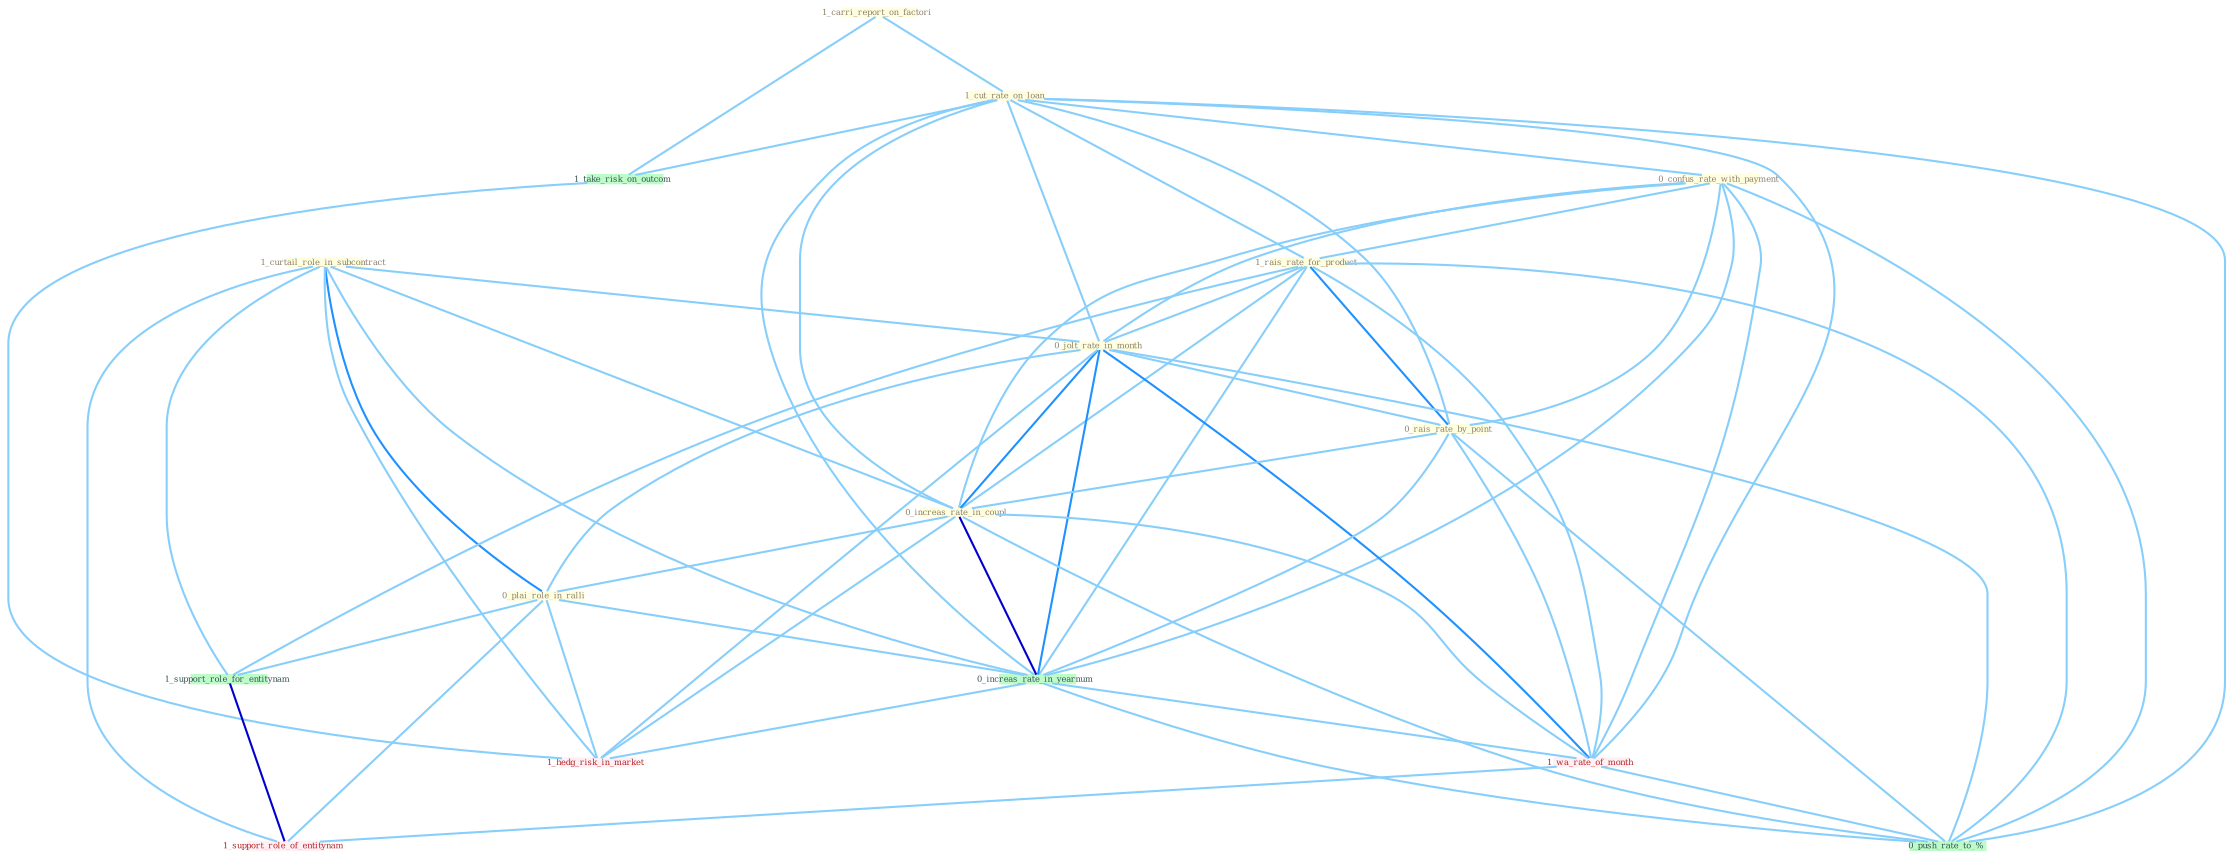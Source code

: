 Graph G{ 
    node
    [shape=polygon,style=filled,width=.5,height=.06,color="#BDFCC9",fixedsize=true,fontsize=4,
    fontcolor="#2f4f4f"];
    {node
    [color="#ffffe0", fontcolor="#8b7d6b"] "1_carri_report_on_factori " "1_cut_rate_on_loan " "1_curtail_role_in_subcontract " "0_confus_rate_with_payment " "1_rais_rate_for_product " "0_jolt_rate_in_month " "0_rais_rate_by_point " "0_increas_rate_in_coupl " "0_plai_role_in_ralli "}
{node [color="#fff0f5", fontcolor="#b22222"] "1_wa_rate_of_month " "1_support_role_of_entitynam " "1_hedg_risk_in_market "}
edge [color="#B0E2FF"];

	"1_carri_report_on_factori " -- "1_cut_rate_on_loan " [w="1", color="#87cefa" ];
	"1_carri_report_on_factori " -- "1_take_risk_on_outcom " [w="1", color="#87cefa" ];
	"1_cut_rate_on_loan " -- "0_confus_rate_with_payment " [w="1", color="#87cefa" ];
	"1_cut_rate_on_loan " -- "1_rais_rate_for_product " [w="1", color="#87cefa" ];
	"1_cut_rate_on_loan " -- "0_jolt_rate_in_month " [w="1", color="#87cefa" ];
	"1_cut_rate_on_loan " -- "0_rais_rate_by_point " [w="1", color="#87cefa" ];
	"1_cut_rate_on_loan " -- "0_increas_rate_in_coupl " [w="1", color="#87cefa" ];
	"1_cut_rate_on_loan " -- "0_increas_rate_in_yearnum " [w="1", color="#87cefa" ];
	"1_cut_rate_on_loan " -- "1_wa_rate_of_month " [w="1", color="#87cefa" ];
	"1_cut_rate_on_loan " -- "1_take_risk_on_outcom " [w="1", color="#87cefa" ];
	"1_cut_rate_on_loan " -- "0_push_rate_to_% " [w="1", color="#87cefa" ];
	"1_curtail_role_in_subcontract " -- "0_jolt_rate_in_month " [w="1", color="#87cefa" ];
	"1_curtail_role_in_subcontract " -- "0_increas_rate_in_coupl " [w="1", color="#87cefa" ];
	"1_curtail_role_in_subcontract " -- "0_plai_role_in_ralli " [w="2", color="#1e90ff" , len=0.8];
	"1_curtail_role_in_subcontract " -- "0_increas_rate_in_yearnum " [w="1", color="#87cefa" ];
	"1_curtail_role_in_subcontract " -- "1_support_role_for_entitynam " [w="1", color="#87cefa" ];
	"1_curtail_role_in_subcontract " -- "1_support_role_of_entitynam " [w="1", color="#87cefa" ];
	"1_curtail_role_in_subcontract " -- "1_hedg_risk_in_market " [w="1", color="#87cefa" ];
	"0_confus_rate_with_payment " -- "1_rais_rate_for_product " [w="1", color="#87cefa" ];
	"0_confus_rate_with_payment " -- "0_jolt_rate_in_month " [w="1", color="#87cefa" ];
	"0_confus_rate_with_payment " -- "0_rais_rate_by_point " [w="1", color="#87cefa" ];
	"0_confus_rate_with_payment " -- "0_increas_rate_in_coupl " [w="1", color="#87cefa" ];
	"0_confus_rate_with_payment " -- "0_increas_rate_in_yearnum " [w="1", color="#87cefa" ];
	"0_confus_rate_with_payment " -- "1_wa_rate_of_month " [w="1", color="#87cefa" ];
	"0_confus_rate_with_payment " -- "0_push_rate_to_% " [w="1", color="#87cefa" ];
	"1_rais_rate_for_product " -- "0_jolt_rate_in_month " [w="1", color="#87cefa" ];
	"1_rais_rate_for_product " -- "0_rais_rate_by_point " [w="2", color="#1e90ff" , len=0.8];
	"1_rais_rate_for_product " -- "0_increas_rate_in_coupl " [w="1", color="#87cefa" ];
	"1_rais_rate_for_product " -- "0_increas_rate_in_yearnum " [w="1", color="#87cefa" ];
	"1_rais_rate_for_product " -- "1_wa_rate_of_month " [w="1", color="#87cefa" ];
	"1_rais_rate_for_product " -- "1_support_role_for_entitynam " [w="1", color="#87cefa" ];
	"1_rais_rate_for_product " -- "0_push_rate_to_% " [w="1", color="#87cefa" ];
	"0_jolt_rate_in_month " -- "0_rais_rate_by_point " [w="1", color="#87cefa" ];
	"0_jolt_rate_in_month " -- "0_increas_rate_in_coupl " [w="2", color="#1e90ff" , len=0.8];
	"0_jolt_rate_in_month " -- "0_plai_role_in_ralli " [w="1", color="#87cefa" ];
	"0_jolt_rate_in_month " -- "0_increas_rate_in_yearnum " [w="2", color="#1e90ff" , len=0.8];
	"0_jolt_rate_in_month " -- "1_wa_rate_of_month " [w="2", color="#1e90ff" , len=0.8];
	"0_jolt_rate_in_month " -- "0_push_rate_to_% " [w="1", color="#87cefa" ];
	"0_jolt_rate_in_month " -- "1_hedg_risk_in_market " [w="1", color="#87cefa" ];
	"0_rais_rate_by_point " -- "0_increas_rate_in_coupl " [w="1", color="#87cefa" ];
	"0_rais_rate_by_point " -- "0_increas_rate_in_yearnum " [w="1", color="#87cefa" ];
	"0_rais_rate_by_point " -- "1_wa_rate_of_month " [w="1", color="#87cefa" ];
	"0_rais_rate_by_point " -- "0_push_rate_to_% " [w="1", color="#87cefa" ];
	"0_increas_rate_in_coupl " -- "0_plai_role_in_ralli " [w="1", color="#87cefa" ];
	"0_increas_rate_in_coupl " -- "0_increas_rate_in_yearnum " [w="3", color="#0000cd" , len=0.6];
	"0_increas_rate_in_coupl " -- "1_wa_rate_of_month " [w="1", color="#87cefa" ];
	"0_increas_rate_in_coupl " -- "0_push_rate_to_% " [w="1", color="#87cefa" ];
	"0_increas_rate_in_coupl " -- "1_hedg_risk_in_market " [w="1", color="#87cefa" ];
	"0_plai_role_in_ralli " -- "0_increas_rate_in_yearnum " [w="1", color="#87cefa" ];
	"0_plai_role_in_ralli " -- "1_support_role_for_entitynam " [w="1", color="#87cefa" ];
	"0_plai_role_in_ralli " -- "1_support_role_of_entitynam " [w="1", color="#87cefa" ];
	"0_plai_role_in_ralli " -- "1_hedg_risk_in_market " [w="1", color="#87cefa" ];
	"0_increas_rate_in_yearnum " -- "1_wa_rate_of_month " [w="1", color="#87cefa" ];
	"0_increas_rate_in_yearnum " -- "0_push_rate_to_% " [w="1", color="#87cefa" ];
	"0_increas_rate_in_yearnum " -- "1_hedg_risk_in_market " [w="1", color="#87cefa" ];
	"1_wa_rate_of_month " -- "0_push_rate_to_% " [w="1", color="#87cefa" ];
	"1_wa_rate_of_month " -- "1_support_role_of_entitynam " [w="1", color="#87cefa" ];
	"1_support_role_for_entitynam " -- "1_support_role_of_entitynam " [w="3", color="#0000cd" , len=0.6];
	"1_take_risk_on_outcom " -- "1_hedg_risk_in_market " [w="1", color="#87cefa" ];
}